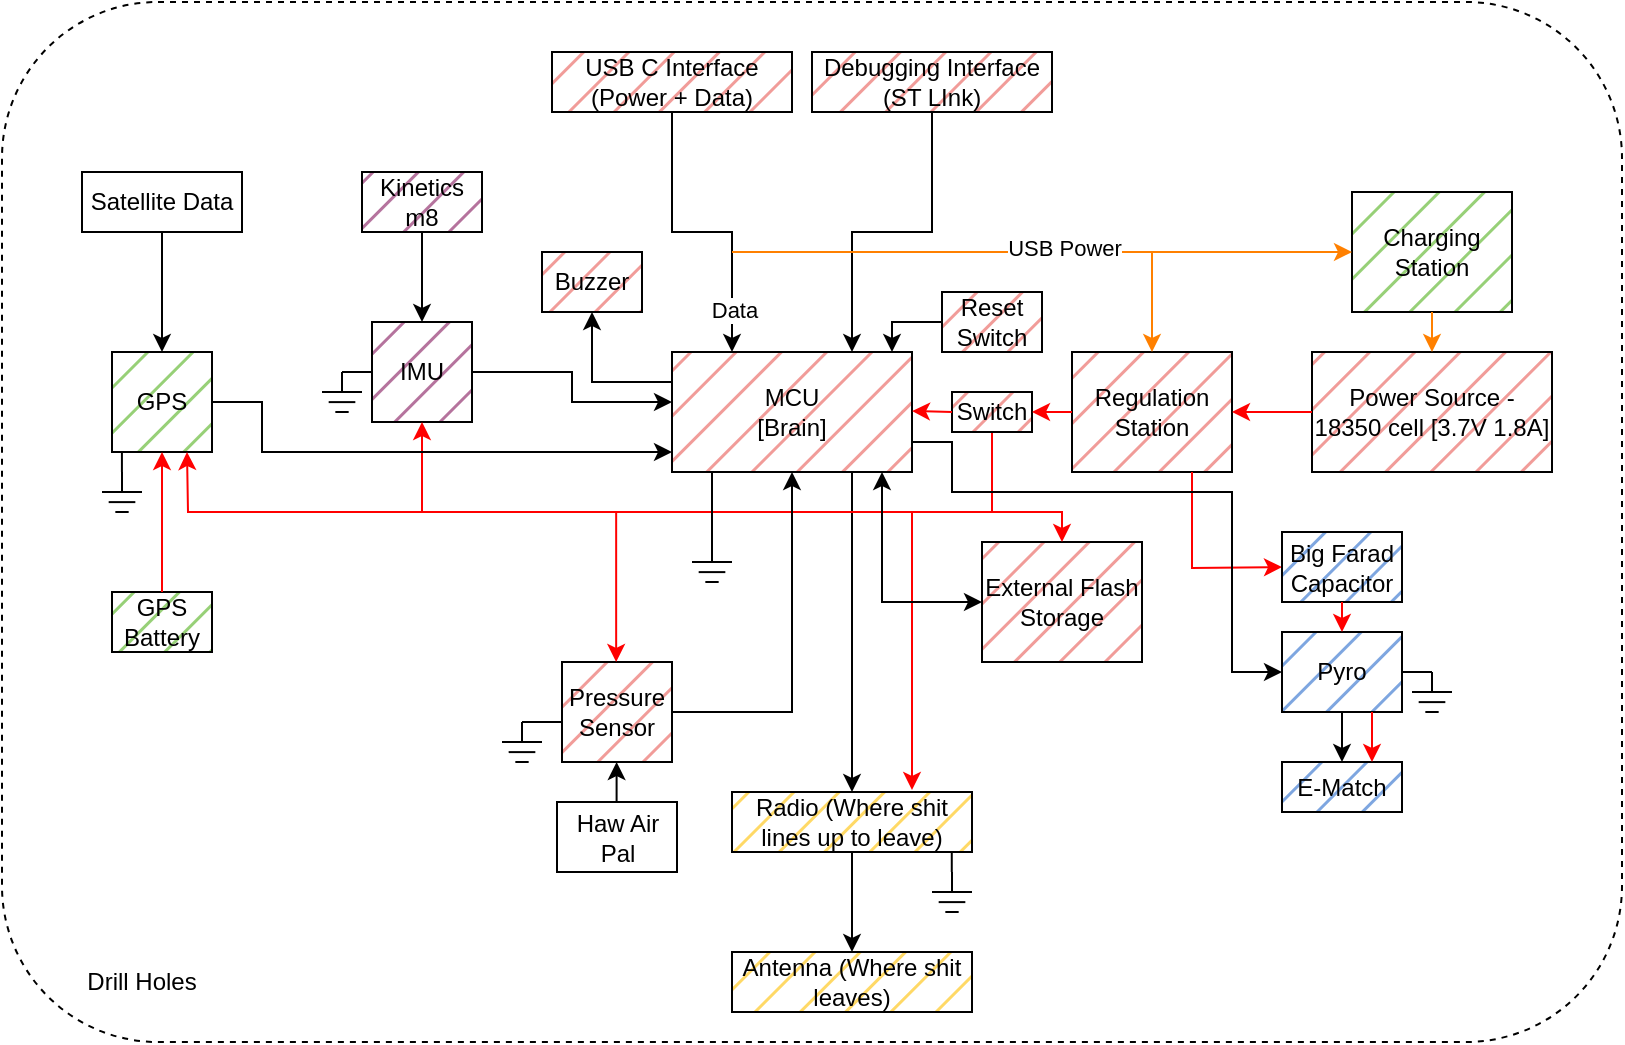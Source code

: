 <mxfile version="24.7.16">
  <diagram name="Draft 1 System Diagram" id="PvVd-dCWOsY-G4vFHqkJ">
    <mxGraphModel dx="1050" dy="1726" grid="1" gridSize="10" guides="1" tooltips="1" connect="1" arrows="1" fold="1" page="1" pageScale="1" pageWidth="827" pageHeight="1169" math="0" shadow="0">
      <root>
        <mxCell id="0" />
        <mxCell id="1" parent="0" />
        <mxCell id="YLJPASE3w7CQD_nbak-N-1" value="" style="rounded=1;whiteSpace=wrap;html=1;fillColor=none;dashed=1;" vertex="1" parent="1">
          <mxGeometry x="25" y="-15" width="810" height="520" as="geometry" />
        </mxCell>
        <mxCell id="YLJPASE3w7CQD_nbak-N-2" value="MCU&lt;div&gt;[Brain]&lt;/div&gt;" style="rounded=0;whiteSpace=wrap;html=1;fillColor=#F19C99;fillStyle=hatch;" vertex="1" parent="1">
          <mxGeometry x="360" y="160" width="120" height="60" as="geometry" />
        </mxCell>
        <mxCell id="YLJPASE3w7CQD_nbak-N-3" value="" style="endArrow=classic;html=1;rounded=0;entryX=0.25;entryY=0;entryDx=0;entryDy=0;exitX=0.5;exitY=1;exitDx=0;exitDy=0;" edge="1" parent="1" source="YLJPASE3w7CQD_nbak-N-5" target="YLJPASE3w7CQD_nbak-N-2">
          <mxGeometry width="50" height="50" relative="1" as="geometry">
            <mxPoint x="420" y="60" as="sourcePoint" />
            <mxPoint x="420" y="130" as="targetPoint" />
            <Array as="points">
              <mxPoint x="360" y="100" />
              <mxPoint x="390" y="100" />
            </Array>
          </mxGeometry>
        </mxCell>
        <mxCell id="YLJPASE3w7CQD_nbak-N-4" value="Data" style="edgeLabel;html=1;align=center;verticalAlign=middle;resizable=0;points=[];" vertex="1" connectable="0" parent="YLJPASE3w7CQD_nbak-N-3">
          <mxGeometry x="0.715" y="1" relative="1" as="geometry">
            <mxPoint as="offset" />
          </mxGeometry>
        </mxCell>
        <mxCell id="YLJPASE3w7CQD_nbak-N-5" value="USB C Interface (Power + Data)" style="text;html=1;align=center;verticalAlign=middle;whiteSpace=wrap;rounded=0;strokeColor=default;fillColor=#F19C99;fillStyle=hatch;" vertex="1" parent="1">
          <mxGeometry x="300" y="10" width="120" height="30" as="geometry" />
        </mxCell>
        <mxCell id="YLJPASE3w7CQD_nbak-N-6" value="" style="endArrow=classic;html=1;rounded=0;exitX=0.75;exitY=1;exitDx=0;exitDy=0;entryX=0.5;entryY=0;entryDx=0;entryDy=0;" edge="1" parent="1" source="YLJPASE3w7CQD_nbak-N-2" target="YLJPASE3w7CQD_nbak-N-7">
          <mxGeometry width="50" height="50" relative="1" as="geometry">
            <mxPoint x="460" y="250" as="sourcePoint" />
            <mxPoint x="450" y="400" as="targetPoint" />
          </mxGeometry>
        </mxCell>
        <mxCell id="YLJPASE3w7CQD_nbak-N-7" value="Radio (Where shit lines up to leave)" style="text;html=1;align=center;verticalAlign=middle;whiteSpace=wrap;rounded=0;strokeColor=default;fillColor=#FFD966;fillStyle=hatch;" vertex="1" parent="1">
          <mxGeometry x="390" y="380" width="120" height="30" as="geometry" />
        </mxCell>
        <mxCell id="YLJPASE3w7CQD_nbak-N-8" value="" style="endArrow=classic;html=1;rounded=0;exitX=0.5;exitY=1;exitDx=0;exitDy=0;entryX=0.5;entryY=0;entryDx=0;entryDy=0;" edge="1" parent="1" source="YLJPASE3w7CQD_nbak-N-7" target="YLJPASE3w7CQD_nbak-N-9">
          <mxGeometry width="50" height="50" relative="1" as="geometry">
            <mxPoint x="540" y="530" as="sourcePoint" />
            <mxPoint x="450" y="450" as="targetPoint" />
          </mxGeometry>
        </mxCell>
        <mxCell id="YLJPASE3w7CQD_nbak-N-9" value="Antenna (Where shit leaves)" style="text;html=1;align=center;verticalAlign=middle;whiteSpace=wrap;rounded=0;strokeColor=default;fillColor=#FFD966;fillStyle=hatch;" vertex="1" parent="1">
          <mxGeometry x="390" y="460" width="120" height="30" as="geometry" />
        </mxCell>
        <mxCell id="YLJPASE3w7CQD_nbak-N-10" value="GPS" style="rounded=0;whiteSpace=wrap;html=1;fillColor=#97D077;fillStyle=hatch;" vertex="1" parent="1">
          <mxGeometry x="80" y="160" width="50" height="50" as="geometry" />
        </mxCell>
        <mxCell id="YLJPASE3w7CQD_nbak-N-11" value="" style="endArrow=classic;html=1;rounded=0;entryX=0.5;entryY=0;entryDx=0;entryDy=0;exitX=0.5;exitY=1;exitDx=0;exitDy=0;" edge="1" parent="1" source="YLJPASE3w7CQD_nbak-N-14" target="YLJPASE3w7CQD_nbak-N-10">
          <mxGeometry width="50" height="50" relative="1" as="geometry">
            <mxPoint x="105" y="80" as="sourcePoint" />
            <mxPoint x="120" y="60" as="targetPoint" />
          </mxGeometry>
        </mxCell>
        <mxCell id="YLJPASE3w7CQD_nbak-N-12" value="" style="endArrow=classic;html=1;rounded=0;entryX=0.75;entryY=0;entryDx=0;entryDy=0;exitX=0.5;exitY=1;exitDx=0;exitDy=0;" edge="1" parent="1" source="YLJPASE3w7CQD_nbak-N-13" target="YLJPASE3w7CQD_nbak-N-2">
          <mxGeometry width="50" height="50" relative="1" as="geometry">
            <mxPoint x="450" y="100" as="sourcePoint" />
            <mxPoint x="600" y="70" as="targetPoint" />
            <Array as="points">
              <mxPoint x="490" y="100" />
              <mxPoint x="450" y="100" />
            </Array>
          </mxGeometry>
        </mxCell>
        <mxCell id="YLJPASE3w7CQD_nbak-N-13" value="Debugging Interface (ST LInk)" style="text;html=1;align=center;verticalAlign=middle;whiteSpace=wrap;rounded=0;strokeColor=default;fillColor=#F19C99;fillStyle=hatch;" vertex="1" parent="1">
          <mxGeometry x="430" y="10" width="120" height="30" as="geometry" />
        </mxCell>
        <mxCell id="YLJPASE3w7CQD_nbak-N-14" value="Satellite Data" style="text;html=1;align=center;verticalAlign=middle;whiteSpace=wrap;rounded=0;strokeColor=default;" vertex="1" parent="1">
          <mxGeometry x="65" y="70" width="80" height="30" as="geometry" />
        </mxCell>
        <mxCell id="YLJPASE3w7CQD_nbak-N-15" value="Power Source - 18350 cell [3.7V 1.8A]" style="text;html=1;align=center;verticalAlign=middle;whiteSpace=wrap;rounded=0;strokeColor=default;fillColor=#F19C99;fillStyle=hatch;" vertex="1" parent="1">
          <mxGeometry x="680" y="160" width="120" height="60" as="geometry" />
        </mxCell>
        <mxCell id="YLJPASE3w7CQD_nbak-N-16" value="Regulation Station" style="rounded=0;whiteSpace=wrap;html=1;fillColor=#F19C99;fillStyle=hatch;" vertex="1" parent="1">
          <mxGeometry x="560" y="160" width="80" height="60" as="geometry" />
        </mxCell>
        <mxCell id="YLJPASE3w7CQD_nbak-N-17" value="" style="endArrow=classic;html=1;rounded=0;strokeColor=#FF8000;entryX=0.5;entryY=0;entryDx=0;entryDy=0;" edge="1" parent="1" target="YLJPASE3w7CQD_nbak-N-16">
          <mxGeometry width="50" height="50" relative="1" as="geometry">
            <mxPoint x="390" y="110" as="sourcePoint" />
            <mxPoint x="600" y="150" as="targetPoint" />
            <Array as="points">
              <mxPoint x="600" y="110" />
            </Array>
          </mxGeometry>
        </mxCell>
        <mxCell id="YLJPASE3w7CQD_nbak-N-18" value="USB Power" style="edgeLabel;html=1;align=center;verticalAlign=middle;resizable=0;points=[];" vertex="1" connectable="0" parent="YLJPASE3w7CQD_nbak-N-17">
          <mxGeometry x="0.272" y="2" relative="1" as="geometry">
            <mxPoint as="offset" />
          </mxGeometry>
        </mxCell>
        <mxCell id="YLJPASE3w7CQD_nbak-N-19" value="" style="endArrow=classic;html=1;rounded=0;entryX=1;entryY=0.5;entryDx=0;entryDy=0;exitX=0;exitY=0.5;exitDx=0;exitDy=0;strokeColor=#FF0000;" edge="1" parent="1" source="YLJPASE3w7CQD_nbak-N-15" target="YLJPASE3w7CQD_nbak-N-16">
          <mxGeometry width="50" height="50" relative="1" as="geometry">
            <mxPoint x="720" y="270" as="sourcePoint" />
            <mxPoint x="640" y="270" as="targetPoint" />
          </mxGeometry>
        </mxCell>
        <mxCell id="YLJPASE3w7CQD_nbak-N-20" value="Charging Station" style="rounded=0;whiteSpace=wrap;html=1;fillStyle=hatch;fillColor=#97D077;" vertex="1" parent="1">
          <mxGeometry x="700" y="80" width="80" height="60" as="geometry" />
        </mxCell>
        <mxCell id="YLJPASE3w7CQD_nbak-N-21" value="" style="endArrow=classic;html=1;rounded=0;entryX=0.5;entryY=0;entryDx=0;entryDy=0;exitX=0.5;exitY=1;exitDx=0;exitDy=0;strokeColor=#FF8000;" edge="1" parent="1" source="YLJPASE3w7CQD_nbak-N-20" target="YLJPASE3w7CQD_nbak-N-15">
          <mxGeometry width="50" height="50" relative="1" as="geometry">
            <mxPoint x="640" y="120" as="sourcePoint" />
            <mxPoint x="690" y="70" as="targetPoint" />
          </mxGeometry>
        </mxCell>
        <mxCell id="YLJPASE3w7CQD_nbak-N-22" value="" style="endArrow=classic;html=1;rounded=0;entryX=0;entryY=0.5;entryDx=0;entryDy=0;strokeColor=#FF8000;" edge="1" parent="1" target="YLJPASE3w7CQD_nbak-N-20">
          <mxGeometry width="50" height="50" relative="1" as="geometry">
            <mxPoint x="600" y="110" as="sourcePoint" />
            <mxPoint x="610" y="50" as="targetPoint" />
          </mxGeometry>
        </mxCell>
        <mxCell id="YLJPASE3w7CQD_nbak-N-23" value="GPS Battery" style="rounded=0;whiteSpace=wrap;html=1;fillStyle=hatch;fillColor=#97D077;" vertex="1" parent="1">
          <mxGeometry x="80" y="280" width="50" height="30" as="geometry" />
        </mxCell>
        <mxCell id="YLJPASE3w7CQD_nbak-N-24" value="" style="endArrow=classic;html=1;rounded=0;entryX=0.5;entryY=1;entryDx=0;entryDy=0;exitX=0.5;exitY=0;exitDx=0;exitDy=0;strokeColor=#FF0000;" edge="1" parent="1" source="YLJPASE3w7CQD_nbak-N-23" target="YLJPASE3w7CQD_nbak-N-10">
          <mxGeometry width="50" height="50" relative="1" as="geometry">
            <mxPoint x="250" y="240" as="sourcePoint" />
            <mxPoint x="170" y="240" as="targetPoint" />
          </mxGeometry>
        </mxCell>
        <mxCell id="YLJPASE3w7CQD_nbak-N-25" value="" style="endArrow=classic;html=1;rounded=0;entryX=0.75;entryY=1;entryDx=0;entryDy=0;strokeColor=#FF0000;exitX=0.5;exitY=1;exitDx=0;exitDy=0;" edge="1" parent="1" source="YLJPASE3w7CQD_nbak-N-68" target="YLJPASE3w7CQD_nbak-N-10">
          <mxGeometry width="50" height="50" relative="1" as="geometry">
            <mxPoint x="535" y="205" as="sourcePoint" />
            <mxPoint x="520" y="230" as="targetPoint" />
            <Array as="points">
              <mxPoint x="520" y="205" />
              <mxPoint x="520" y="240" />
              <mxPoint x="118" y="240" />
            </Array>
          </mxGeometry>
        </mxCell>
        <mxCell id="YLJPASE3w7CQD_nbak-N-26" value="" style="group" vertex="1" connectable="0" parent="1">
          <mxGeometry x="75" y="220" width="20" height="20" as="geometry" />
        </mxCell>
        <mxCell id="YLJPASE3w7CQD_nbak-N-27" value="" style="endArrow=none;html=1;rounded=0;" edge="1" parent="YLJPASE3w7CQD_nbak-N-26">
          <mxGeometry width="50" height="50" relative="1" as="geometry">
            <mxPoint x="3.333" y="15.053" as="sourcePoint" />
            <mxPoint x="16.667" y="15.053" as="targetPoint" />
          </mxGeometry>
        </mxCell>
        <mxCell id="YLJPASE3w7CQD_nbak-N-28" value="" style="endArrow=none;html=1;rounded=0;" edge="1" parent="YLJPASE3w7CQD_nbak-N-26">
          <mxGeometry width="50" height="50" relative="1" as="geometry">
            <mxPoint x="6.667" y="20" as="sourcePoint" />
            <mxPoint x="13.333" y="20" as="targetPoint" />
          </mxGeometry>
        </mxCell>
        <mxCell id="YLJPASE3w7CQD_nbak-N-29" value="" style="endArrow=none;html=1;rounded=0;" edge="1" parent="YLJPASE3w7CQD_nbak-N-26">
          <mxGeometry width="50" height="50" relative="1" as="geometry">
            <mxPoint y="10.035" as="sourcePoint" />
            <mxPoint x="20" y="10.035" as="targetPoint" />
          </mxGeometry>
        </mxCell>
        <mxCell id="YLJPASE3w7CQD_nbak-N-30" value="" style="endArrow=none;html=1;rounded=0;" edge="1" parent="YLJPASE3w7CQD_nbak-N-26">
          <mxGeometry width="50" height="50" relative="1" as="geometry">
            <mxPoint x="10" y="10.035" as="sourcePoint" />
            <mxPoint x="10" as="targetPoint" />
          </mxGeometry>
        </mxCell>
        <mxCell id="YLJPASE3w7CQD_nbak-N-31" value="" style="endArrow=none;html=1;rounded=0;" edge="1" parent="1">
          <mxGeometry width="50" height="50" relative="1" as="geometry">
            <mxPoint x="84.96" y="220" as="sourcePoint" />
            <mxPoint x="84.96" y="210" as="targetPoint" />
          </mxGeometry>
        </mxCell>
        <mxCell id="YLJPASE3w7CQD_nbak-N-32" value="" style="group" vertex="1" connectable="0" parent="1">
          <mxGeometry x="370" y="255" width="20" height="20" as="geometry" />
        </mxCell>
        <mxCell id="YLJPASE3w7CQD_nbak-N-33" value="" style="endArrow=none;html=1;rounded=0;" edge="1" parent="YLJPASE3w7CQD_nbak-N-32">
          <mxGeometry width="50" height="50" relative="1" as="geometry">
            <mxPoint x="3.333" y="15.053" as="sourcePoint" />
            <mxPoint x="16.667" y="15.053" as="targetPoint" />
          </mxGeometry>
        </mxCell>
        <mxCell id="YLJPASE3w7CQD_nbak-N-34" value="" style="endArrow=none;html=1;rounded=0;" edge="1" parent="YLJPASE3w7CQD_nbak-N-32">
          <mxGeometry width="50" height="50" relative="1" as="geometry">
            <mxPoint x="6.667" y="20" as="sourcePoint" />
            <mxPoint x="13.333" y="20" as="targetPoint" />
          </mxGeometry>
        </mxCell>
        <mxCell id="YLJPASE3w7CQD_nbak-N-35" value="" style="endArrow=none;html=1;rounded=0;" edge="1" parent="YLJPASE3w7CQD_nbak-N-32">
          <mxGeometry width="50" height="50" relative="1" as="geometry">
            <mxPoint y="10.035" as="sourcePoint" />
            <mxPoint x="20" y="10.035" as="targetPoint" />
          </mxGeometry>
        </mxCell>
        <mxCell id="YLJPASE3w7CQD_nbak-N-36" value="" style="endArrow=none;html=1;rounded=0;" edge="1" parent="YLJPASE3w7CQD_nbak-N-32">
          <mxGeometry width="50" height="50" relative="1" as="geometry">
            <mxPoint x="10" y="10.035" as="sourcePoint" />
            <mxPoint x="10" as="targetPoint" />
          </mxGeometry>
        </mxCell>
        <mxCell id="YLJPASE3w7CQD_nbak-N-37" value="" style="endArrow=none;html=1;rounded=0;" edge="1" parent="1">
          <mxGeometry width="50" height="50" relative="1" as="geometry">
            <mxPoint x="380" y="255" as="sourcePoint" />
            <mxPoint x="380" y="220" as="targetPoint" />
          </mxGeometry>
        </mxCell>
        <mxCell id="YLJPASE3w7CQD_nbak-N-38" value="" style="group" vertex="1" connectable="0" parent="1">
          <mxGeometry x="490" y="420" width="20" height="20" as="geometry" />
        </mxCell>
        <mxCell id="YLJPASE3w7CQD_nbak-N-39" value="" style="endArrow=none;html=1;rounded=0;" edge="1" parent="YLJPASE3w7CQD_nbak-N-38">
          <mxGeometry width="50" height="50" relative="1" as="geometry">
            <mxPoint x="3.333" y="15.053" as="sourcePoint" />
            <mxPoint x="16.667" y="15.053" as="targetPoint" />
          </mxGeometry>
        </mxCell>
        <mxCell id="YLJPASE3w7CQD_nbak-N-40" value="" style="endArrow=none;html=1;rounded=0;" edge="1" parent="YLJPASE3w7CQD_nbak-N-38">
          <mxGeometry width="50" height="50" relative="1" as="geometry">
            <mxPoint x="6.667" y="20" as="sourcePoint" />
            <mxPoint x="13.333" y="20" as="targetPoint" />
          </mxGeometry>
        </mxCell>
        <mxCell id="YLJPASE3w7CQD_nbak-N-41" value="" style="endArrow=none;html=1;rounded=0;" edge="1" parent="YLJPASE3w7CQD_nbak-N-38">
          <mxGeometry width="50" height="50" relative="1" as="geometry">
            <mxPoint y="10.035" as="sourcePoint" />
            <mxPoint x="20" y="10.035" as="targetPoint" />
          </mxGeometry>
        </mxCell>
        <mxCell id="YLJPASE3w7CQD_nbak-N-42" value="" style="endArrow=none;html=1;rounded=0;" edge="1" parent="YLJPASE3w7CQD_nbak-N-38">
          <mxGeometry width="50" height="50" relative="1" as="geometry">
            <mxPoint x="10" y="10.035" as="sourcePoint" />
            <mxPoint x="10" as="targetPoint" />
          </mxGeometry>
        </mxCell>
        <mxCell id="YLJPASE3w7CQD_nbak-N-43" value="" style="endArrow=none;html=1;rounded=0;" edge="1" parent="1">
          <mxGeometry width="50" height="50" relative="1" as="geometry">
            <mxPoint x="499.89" y="410" as="sourcePoint" />
            <mxPoint x="499.89" y="420" as="targetPoint" />
          </mxGeometry>
        </mxCell>
        <mxCell id="YLJPASE3w7CQD_nbak-N-44" value="" style="endArrow=classic;html=1;rounded=0;entryX=1;entryY=0.5;entryDx=0;entryDy=0;strokeColor=#FF0000;" edge="1" parent="1">
          <mxGeometry width="50" height="50" relative="1" as="geometry">
            <mxPoint x="480" y="240" as="sourcePoint" />
            <mxPoint x="480" y="379" as="targetPoint" />
          </mxGeometry>
        </mxCell>
        <mxCell id="YLJPASE3w7CQD_nbak-N-45" value="IMU" style="rounded=0;whiteSpace=wrap;html=1;fillColor=#B5739D;fillStyle=hatch;" vertex="1" parent="1">
          <mxGeometry x="210" y="145" width="50" height="50" as="geometry" />
        </mxCell>
        <mxCell id="YLJPASE3w7CQD_nbak-N-46" value="" style="endArrow=classic;html=1;rounded=0;entryX=0.5;entryY=1;entryDx=0;entryDy=0;strokeColor=#FF0000;" edge="1" parent="1" target="YLJPASE3w7CQD_nbak-N-45">
          <mxGeometry width="50" height="50" relative="1" as="geometry">
            <mxPoint x="235" y="240" as="sourcePoint" />
            <mxPoint x="234.5" y="210" as="targetPoint" />
          </mxGeometry>
        </mxCell>
        <mxCell id="YLJPASE3w7CQD_nbak-N-47" value="" style="endArrow=classic;html=1;rounded=0;exitX=1;exitY=0.5;exitDx=0;exitDy=0;" edge="1" parent="1" source="YLJPASE3w7CQD_nbak-N-45">
          <mxGeometry width="50" height="50" relative="1" as="geometry">
            <mxPoint x="270" y="184.76" as="sourcePoint" />
            <mxPoint x="360" y="185" as="targetPoint" />
            <Array as="points">
              <mxPoint x="310" y="170" />
              <mxPoint x="310" y="185" />
            </Array>
          </mxGeometry>
        </mxCell>
        <mxCell id="YLJPASE3w7CQD_nbak-N-48" value="" style="endArrow=classic;html=1;rounded=0;exitX=1;exitY=0.5;exitDx=0;exitDy=0;" edge="1" parent="1" source="YLJPASE3w7CQD_nbak-N-10">
          <mxGeometry width="50" height="50" relative="1" as="geometry">
            <mxPoint x="140" y="210" as="sourcePoint" />
            <mxPoint x="360" y="210" as="targetPoint" />
            <Array as="points">
              <mxPoint x="155" y="185" />
              <mxPoint x="155" y="210" />
            </Array>
          </mxGeometry>
        </mxCell>
        <mxCell id="YLJPASE3w7CQD_nbak-N-49" value="" style="endArrow=classic;html=1;rounded=0;entryX=0.5;entryY=0;entryDx=0;entryDy=0;" edge="1" parent="1" target="YLJPASE3w7CQD_nbak-N-45">
          <mxGeometry width="50" height="50" relative="1" as="geometry">
            <mxPoint x="235" y="100" as="sourcePoint" />
            <mxPoint x="230" y="90" as="targetPoint" />
          </mxGeometry>
        </mxCell>
        <mxCell id="YLJPASE3w7CQD_nbak-N-50" value="Kinetics m8" style="text;html=1;align=center;verticalAlign=middle;whiteSpace=wrap;rounded=0;strokeColor=default;fillColor=#B5739D;fillStyle=hatch;" vertex="1" parent="1">
          <mxGeometry x="205" y="70" width="60" height="30" as="geometry" />
        </mxCell>
        <mxCell id="YLJPASE3w7CQD_nbak-N-51" value="" style="endArrow=classic;html=1;rounded=0;exitX=1;exitY=0.5;exitDx=0;exitDy=0;" edge="1" parent="1" source="YLJPASE3w7CQD_nbak-N-52">
          <mxGeometry width="50" height="50" relative="1" as="geometry">
            <mxPoint x="360" y="340" as="sourcePoint" />
            <mxPoint x="420" y="220" as="targetPoint" />
            <Array as="points">
              <mxPoint x="420" y="340" />
            </Array>
          </mxGeometry>
        </mxCell>
        <mxCell id="YLJPASE3w7CQD_nbak-N-52" value="Pressure Sensor" style="rounded=0;whiteSpace=wrap;html=1;fillColor=#F19C99;fillStyle=hatch;" vertex="1" parent="1">
          <mxGeometry x="305" y="315" width="55" height="50" as="geometry" />
        </mxCell>
        <mxCell id="YLJPASE3w7CQD_nbak-N-53" value="" style="endArrow=classic;html=1;rounded=0;entryX=1;entryY=0.5;entryDx=0;entryDy=0;strokeColor=#FF0000;" edge="1" parent="1">
          <mxGeometry width="50" height="50" relative="1" as="geometry">
            <mxPoint x="332.08" y="240" as="sourcePoint" />
            <mxPoint x="332.08" y="315" as="targetPoint" />
          </mxGeometry>
        </mxCell>
        <mxCell id="YLJPASE3w7CQD_nbak-N-54" value="" style="endArrow=classic;startArrow=classic;html=1;rounded=0;entryX=0;entryY=0.5;entryDx=0;entryDy=0;" edge="1" parent="1" target="YLJPASE3w7CQD_nbak-N-55">
          <mxGeometry width="50" height="50" relative="1" as="geometry">
            <mxPoint x="465" y="220" as="sourcePoint" />
            <mxPoint x="560" y="260" as="targetPoint" />
            <Array as="points">
              <mxPoint x="465" y="285" />
            </Array>
          </mxGeometry>
        </mxCell>
        <mxCell id="YLJPASE3w7CQD_nbak-N-55" value="External Flash Storage" style="rounded=0;whiteSpace=wrap;html=1;fillColor=#F19C99;fillStyle=hatch;" vertex="1" parent="1">
          <mxGeometry x="515" y="255" width="80" height="60" as="geometry" />
        </mxCell>
        <mxCell id="YLJPASE3w7CQD_nbak-N-56" value="" style="group" vertex="1" connectable="0" parent="1">
          <mxGeometry x="275" y="345" width="20" height="20" as="geometry" />
        </mxCell>
        <mxCell id="YLJPASE3w7CQD_nbak-N-57" value="" style="endArrow=none;html=1;rounded=0;" edge="1" parent="YLJPASE3w7CQD_nbak-N-56">
          <mxGeometry width="50" height="50" relative="1" as="geometry">
            <mxPoint x="3.333" y="15.053" as="sourcePoint" />
            <mxPoint x="16.667" y="15.053" as="targetPoint" />
          </mxGeometry>
        </mxCell>
        <mxCell id="YLJPASE3w7CQD_nbak-N-58" value="" style="endArrow=none;html=1;rounded=0;" edge="1" parent="YLJPASE3w7CQD_nbak-N-56">
          <mxGeometry width="50" height="50" relative="1" as="geometry">
            <mxPoint x="6.667" y="20" as="sourcePoint" />
            <mxPoint x="13.333" y="20" as="targetPoint" />
          </mxGeometry>
        </mxCell>
        <mxCell id="YLJPASE3w7CQD_nbak-N-59" value="" style="endArrow=none;html=1;rounded=0;" edge="1" parent="YLJPASE3w7CQD_nbak-N-56">
          <mxGeometry width="50" height="50" relative="1" as="geometry">
            <mxPoint y="10.035" as="sourcePoint" />
            <mxPoint x="20" y="10.035" as="targetPoint" />
          </mxGeometry>
        </mxCell>
        <mxCell id="YLJPASE3w7CQD_nbak-N-60" value="" style="endArrow=none;html=1;rounded=0;" edge="1" parent="YLJPASE3w7CQD_nbak-N-56">
          <mxGeometry width="50" height="50" relative="1" as="geometry">
            <mxPoint x="10" y="10.035" as="sourcePoint" />
            <mxPoint x="10" as="targetPoint" />
          </mxGeometry>
        </mxCell>
        <mxCell id="YLJPASE3w7CQD_nbak-N-61" value="" style="group" vertex="1" connectable="0" parent="1">
          <mxGeometry x="185" y="170" width="20" height="20" as="geometry" />
        </mxCell>
        <mxCell id="YLJPASE3w7CQD_nbak-N-62" value="" style="endArrow=none;html=1;rounded=0;" edge="1" parent="YLJPASE3w7CQD_nbak-N-61">
          <mxGeometry width="50" height="50" relative="1" as="geometry">
            <mxPoint x="3.333" y="15.053" as="sourcePoint" />
            <mxPoint x="16.667" y="15.053" as="targetPoint" />
          </mxGeometry>
        </mxCell>
        <mxCell id="YLJPASE3w7CQD_nbak-N-63" value="" style="endArrow=none;html=1;rounded=0;" edge="1" parent="YLJPASE3w7CQD_nbak-N-61">
          <mxGeometry width="50" height="50" relative="1" as="geometry">
            <mxPoint x="6.667" y="20" as="sourcePoint" />
            <mxPoint x="13.333" y="20" as="targetPoint" />
          </mxGeometry>
        </mxCell>
        <mxCell id="YLJPASE3w7CQD_nbak-N-64" value="" style="endArrow=none;html=1;rounded=0;" edge="1" parent="YLJPASE3w7CQD_nbak-N-61">
          <mxGeometry width="50" height="50" relative="1" as="geometry">
            <mxPoint y="10.035" as="sourcePoint" />
            <mxPoint x="20" y="10.035" as="targetPoint" />
          </mxGeometry>
        </mxCell>
        <mxCell id="YLJPASE3w7CQD_nbak-N-65" value="" style="endArrow=none;html=1;rounded=0;" edge="1" parent="YLJPASE3w7CQD_nbak-N-61">
          <mxGeometry width="50" height="50" relative="1" as="geometry">
            <mxPoint x="10" y="10.035" as="sourcePoint" />
            <mxPoint x="10" as="targetPoint" />
          </mxGeometry>
        </mxCell>
        <mxCell id="YLJPASE3w7CQD_nbak-N-66" value="" style="endArrow=none;html=1;rounded=0;entryX=0;entryY=0.5;entryDx=0;entryDy=0;" edge="1" parent="1" target="YLJPASE3w7CQD_nbak-N-45">
          <mxGeometry width="50" height="50" relative="1" as="geometry">
            <mxPoint x="195" y="170" as="sourcePoint" />
            <mxPoint x="245" y="120" as="targetPoint" />
          </mxGeometry>
        </mxCell>
        <mxCell id="YLJPASE3w7CQD_nbak-N-67" value="" style="endArrow=none;html=1;rounded=0;" edge="1" parent="1">
          <mxGeometry width="50" height="50" relative="1" as="geometry">
            <mxPoint x="285" y="345" as="sourcePoint" />
            <mxPoint x="305" y="345" as="targetPoint" />
          </mxGeometry>
        </mxCell>
        <mxCell id="YLJPASE3w7CQD_nbak-N-68" value="Switch" style="rounded=0;whiteSpace=wrap;html=1;fillColor=#F19C99;fillStyle=hatch;" vertex="1" parent="1">
          <mxGeometry x="500" y="180" width="40" height="20" as="geometry" />
        </mxCell>
        <mxCell id="YLJPASE3w7CQD_nbak-N-69" value="" style="endArrow=classic;html=1;rounded=0;entryX=1;entryY=0.5;entryDx=0;entryDy=0;strokeColor=#FF0000;" edge="1" parent="1">
          <mxGeometry width="50" height="50" relative="1" as="geometry">
            <mxPoint x="560" y="190" as="sourcePoint" />
            <mxPoint x="540" y="190" as="targetPoint" />
          </mxGeometry>
        </mxCell>
        <mxCell id="YLJPASE3w7CQD_nbak-N-70" value="" style="endArrow=classic;html=1;rounded=0;entryX=1;entryY=0.5;entryDx=0;entryDy=0;strokeColor=#FF0000;" edge="1" parent="1">
          <mxGeometry width="50" height="50" relative="1" as="geometry">
            <mxPoint x="500" y="190" as="sourcePoint" />
            <mxPoint x="480" y="189.52" as="targetPoint" />
          </mxGeometry>
        </mxCell>
        <mxCell id="YLJPASE3w7CQD_nbak-N-71" value="" style="endArrow=classic;html=1;rounded=0;entryX=0.5;entryY=0;entryDx=0;entryDy=0;strokeColor=#FF0000;" edge="1" parent="1" target="YLJPASE3w7CQD_nbak-N-55">
          <mxGeometry width="50" height="50" relative="1" as="geometry">
            <mxPoint x="520" y="240" as="sourcePoint" />
            <mxPoint x="655" y="205" as="targetPoint" />
            <Array as="points">
              <mxPoint x="555" y="240" />
            </Array>
          </mxGeometry>
        </mxCell>
        <mxCell id="YLJPASE3w7CQD_nbak-N-72" value="" style="endArrow=classic;html=1;rounded=0;" edge="1" parent="1">
          <mxGeometry width="50" height="50" relative="1" as="geometry">
            <mxPoint x="332.3" y="385" as="sourcePoint" />
            <mxPoint x="332.3" y="365" as="targetPoint" />
          </mxGeometry>
        </mxCell>
        <mxCell id="YLJPASE3w7CQD_nbak-N-73" value="Haw Air Pal" style="rounded=0;whiteSpace=wrap;html=1;" vertex="1" parent="1">
          <mxGeometry x="302.5" y="385" width="60" height="35" as="geometry" />
        </mxCell>
        <mxCell id="YLJPASE3w7CQD_nbak-N-74" value="" style="endArrow=classic;html=1;rounded=0;exitX=0.75;exitY=1;exitDx=0;exitDy=0;strokeColor=#FF0000;entryX=0;entryY=0.5;entryDx=0;entryDy=0;" edge="1" parent="1" source="YLJPASE3w7CQD_nbak-N-16" target="YLJPASE3w7CQD_nbak-N-79">
          <mxGeometry width="50" height="50" relative="1" as="geometry">
            <mxPoint x="700" y="300" as="sourcePoint" />
            <mxPoint x="660" y="280" as="targetPoint" />
            <Array as="points">
              <mxPoint x="620" y="268" />
            </Array>
          </mxGeometry>
        </mxCell>
        <mxCell id="YLJPASE3w7CQD_nbak-N-75" value="Pyro" style="rounded=0;whiteSpace=wrap;html=1;fillColor=#7EA6E0;fillStyle=hatch;" vertex="1" parent="1">
          <mxGeometry x="665" y="300" width="60" height="40" as="geometry" />
        </mxCell>
        <mxCell id="YLJPASE3w7CQD_nbak-N-76" value="" style="endArrow=classic;html=1;rounded=0;exitX=1;exitY=0.75;exitDx=0;exitDy=0;entryX=0;entryY=0.5;entryDx=0;entryDy=0;" edge="1" parent="1" source="YLJPASE3w7CQD_nbak-N-2" target="YLJPASE3w7CQD_nbak-N-75">
          <mxGeometry width="50" height="50" relative="1" as="geometry">
            <mxPoint x="610" y="310" as="sourcePoint" />
            <mxPoint x="660" y="260" as="targetPoint" />
            <Array as="points">
              <mxPoint x="500" y="205" />
              <mxPoint x="500" y="230" />
              <mxPoint x="640" y="230" />
              <mxPoint x="640" y="320" />
            </Array>
          </mxGeometry>
        </mxCell>
        <mxCell id="YLJPASE3w7CQD_nbak-N-77" value="" style="endArrow=classic;html=1;rounded=0;exitX=0.5;exitY=1;exitDx=0;exitDy=0;entryX=0.5;entryY=0;entryDx=0;entryDy=0;" edge="1" parent="1" source="YLJPASE3w7CQD_nbak-N-75" target="YLJPASE3w7CQD_nbak-N-78">
          <mxGeometry width="50" height="50" relative="1" as="geometry">
            <mxPoint x="700" y="350" as="sourcePoint" />
            <mxPoint x="695" y="335" as="targetPoint" />
          </mxGeometry>
        </mxCell>
        <mxCell id="YLJPASE3w7CQD_nbak-N-78" value="E-Match" style="rounded=0;whiteSpace=wrap;html=1;fillColor=#7EA6E0;fillStyle=hatch;" vertex="1" parent="1">
          <mxGeometry x="665" y="365" width="60" height="25" as="geometry" />
        </mxCell>
        <mxCell id="YLJPASE3w7CQD_nbak-N-79" value="Big Farad Capacitor" style="rounded=0;whiteSpace=wrap;html=1;fillColor=#7EA6E0;fillStyle=hatch;" vertex="1" parent="1">
          <mxGeometry x="665" y="250" width="60" height="35" as="geometry" />
        </mxCell>
        <mxCell id="YLJPASE3w7CQD_nbak-N-80" value="" style="endArrow=classic;html=1;rounded=0;entryX=0.5;entryY=0;entryDx=0;entryDy=0;exitX=0.5;exitY=1;exitDx=0;exitDy=0;strokeColor=#FF0000;" edge="1" parent="1" source="YLJPASE3w7CQD_nbak-N-79" target="YLJPASE3w7CQD_nbak-N-75">
          <mxGeometry width="50" height="50" relative="1" as="geometry">
            <mxPoint x="690" y="285" as="sourcePoint" />
            <mxPoint x="650" y="285" as="targetPoint" />
          </mxGeometry>
        </mxCell>
        <mxCell id="YLJPASE3w7CQD_nbak-N-81" value="" style="endArrow=classic;html=1;rounded=0;entryX=0.75;entryY=0;entryDx=0;entryDy=0;exitX=0.75;exitY=1;exitDx=0;exitDy=0;strokeColor=#FF0000;" edge="1" parent="1" source="YLJPASE3w7CQD_nbak-N-75" target="YLJPASE3w7CQD_nbak-N-78">
          <mxGeometry width="50" height="50" relative="1" as="geometry">
            <mxPoint x="710" y="220" as="sourcePoint" />
            <mxPoint x="670" y="220" as="targetPoint" />
          </mxGeometry>
        </mxCell>
        <mxCell id="YLJPASE3w7CQD_nbak-N-82" value="Drill Holes" style="text;html=1;align=center;verticalAlign=middle;whiteSpace=wrap;rounded=0;" vertex="1" parent="1">
          <mxGeometry x="65" y="460" width="60" height="30" as="geometry" />
        </mxCell>
        <mxCell id="YLJPASE3w7CQD_nbak-N-83" value="" style="group" vertex="1" connectable="0" parent="1">
          <mxGeometry x="730" y="320" width="20" height="20" as="geometry" />
        </mxCell>
        <mxCell id="YLJPASE3w7CQD_nbak-N-84" value="" style="endArrow=none;html=1;rounded=0;" edge="1" parent="YLJPASE3w7CQD_nbak-N-83">
          <mxGeometry width="50" height="50" relative="1" as="geometry">
            <mxPoint x="3.333" y="15.053" as="sourcePoint" />
            <mxPoint x="16.667" y="15.053" as="targetPoint" />
          </mxGeometry>
        </mxCell>
        <mxCell id="YLJPASE3w7CQD_nbak-N-85" value="" style="endArrow=none;html=1;rounded=0;" edge="1" parent="YLJPASE3w7CQD_nbak-N-83">
          <mxGeometry width="50" height="50" relative="1" as="geometry">
            <mxPoint x="6.667" y="20" as="sourcePoint" />
            <mxPoint x="13.333" y="20" as="targetPoint" />
          </mxGeometry>
        </mxCell>
        <mxCell id="YLJPASE3w7CQD_nbak-N-86" value="" style="endArrow=none;html=1;rounded=0;" edge="1" parent="YLJPASE3w7CQD_nbak-N-83">
          <mxGeometry width="50" height="50" relative="1" as="geometry">
            <mxPoint y="10.035" as="sourcePoint" />
            <mxPoint x="20" y="10.035" as="targetPoint" />
          </mxGeometry>
        </mxCell>
        <mxCell id="YLJPASE3w7CQD_nbak-N-87" value="" style="endArrow=none;html=1;rounded=0;" edge="1" parent="YLJPASE3w7CQD_nbak-N-83">
          <mxGeometry width="50" height="50" relative="1" as="geometry">
            <mxPoint x="10" y="10.035" as="sourcePoint" />
            <mxPoint x="10" as="targetPoint" />
          </mxGeometry>
        </mxCell>
        <mxCell id="YLJPASE3w7CQD_nbak-N-88" value="" style="endArrow=none;html=1;rounded=0;exitX=1;exitY=0.5;exitDx=0;exitDy=0;" edge="1" parent="1" source="YLJPASE3w7CQD_nbak-N-75">
          <mxGeometry width="50" height="50" relative="1" as="geometry">
            <mxPoint x="690" y="370" as="sourcePoint" />
            <mxPoint x="740" y="320" as="targetPoint" />
          </mxGeometry>
        </mxCell>
        <mxCell id="YLJPASE3w7CQD_nbak-N-89" value="Reset Switch" style="rounded=0;whiteSpace=wrap;html=1;fillColor=#F19C99;fillStyle=hatch;" vertex="1" parent="1">
          <mxGeometry x="495" y="130" width="50" height="30" as="geometry" />
        </mxCell>
        <mxCell id="YLJPASE3w7CQD_nbak-N-90" value="" style="endArrow=classic;html=1;rounded=0;exitX=0;exitY=0.5;exitDx=0;exitDy=0;" edge="1" parent="1" source="YLJPASE3w7CQD_nbak-N-89">
          <mxGeometry width="50" height="50" relative="1" as="geometry">
            <mxPoint x="420" y="210" as="sourcePoint" />
            <mxPoint x="470" y="160" as="targetPoint" />
            <Array as="points">
              <mxPoint x="470" y="145" />
            </Array>
          </mxGeometry>
        </mxCell>
        <mxCell id="YLJPASE3w7CQD_nbak-N-91" value="Buzzer" style="rounded=0;whiteSpace=wrap;html=1;fillColor=#F19C99;fillStyle=hatch;" vertex="1" parent="1">
          <mxGeometry x="295" y="110" width="50" height="30" as="geometry" />
        </mxCell>
        <mxCell id="YLJPASE3w7CQD_nbak-N-92" value="" style="endArrow=classic;html=1;rounded=0;exitX=0;exitY=0.25;exitDx=0;exitDy=0;" edge="1" parent="1" source="YLJPASE3w7CQD_nbak-N-2">
          <mxGeometry width="50" height="50" relative="1" as="geometry">
            <mxPoint x="270" y="190" as="sourcePoint" />
            <mxPoint x="320" y="140" as="targetPoint" />
            <Array as="points">
              <mxPoint x="320" y="175" />
            </Array>
          </mxGeometry>
        </mxCell>
      </root>
    </mxGraphModel>
  </diagram>
</mxfile>
